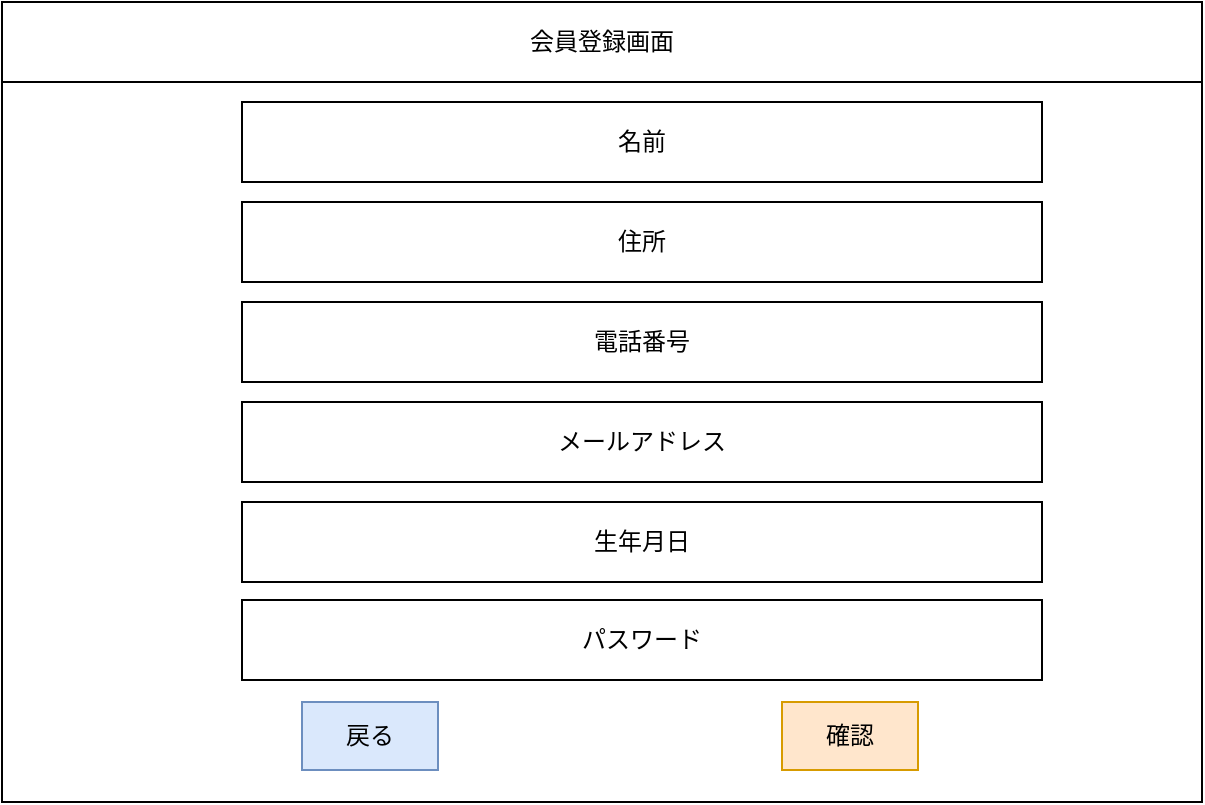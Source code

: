 <mxfile version="18.0.6" type="device"><diagram id="GsiO5cZElpLv36x_d3hL" name="ページ1"><mxGraphModel dx="868" dy="553" grid="1" gridSize="10" guides="1" tooltips="1" connect="1" arrows="1" fold="1" page="1" pageScale="1" pageWidth="827" pageHeight="1169" math="0" shadow="0"><root><mxCell id="0"/><mxCell id="1" parent="0"/><mxCell id="0RvMYeMgaJu8BQnO1arT-1" value="" style="rounded=0;whiteSpace=wrap;html=1;" parent="1" vertex="1"><mxGeometry x="120" y="80" width="600" height="400" as="geometry"/></mxCell><mxCell id="0RvMYeMgaJu8BQnO1arT-2" value="会員登録画面" style="rounded=0;whiteSpace=wrap;html=1;" parent="1" vertex="1"><mxGeometry x="120" y="80" width="600" height="40" as="geometry"/></mxCell><mxCell id="tZwvoFsNuNe0Ge8tZOlM-1" value="名前" style="rounded=0;whiteSpace=wrap;html=1;" parent="1" vertex="1"><mxGeometry x="240" y="130" width="400" height="40" as="geometry"/></mxCell><mxCell id="tZwvoFsNuNe0Ge8tZOlM-2" value="パスワード" style="rounded=0;whiteSpace=wrap;html=1;" parent="1" vertex="1"><mxGeometry x="240" y="379" width="400" height="40" as="geometry"/></mxCell><mxCell id="tZwvoFsNuNe0Ge8tZOlM-3" value="確認" style="rounded=0;whiteSpace=wrap;html=1;fillColor=#ffe6cc;strokeColor=#d79b00;" parent="1" vertex="1"><mxGeometry x="510" y="430" width="68" height="34" as="geometry"/></mxCell><mxCell id="tZwvoFsNuNe0Ge8tZOlM-4" value="戻る" style="rounded=0;whiteSpace=wrap;html=1;fillColor=#dae8fc;strokeColor=#6c8ebf;" parent="1" vertex="1"><mxGeometry x="270" y="430" width="68" height="34" as="geometry"/></mxCell><mxCell id="tZwvoFsNuNe0Ge8tZOlM-6" value="住所&lt;span style=&quot;color: rgba(0 , 0 , 0 , 0) ; font-family: monospace ; font-size: 0px&quot;&gt;%3CmxGraphModel%3E%3Croot%3E%3CmxCell%20id%3D%220%22%2F%3E%3CmxCell%20id%3D%221%22%20parent%3D%220%22%2F%3E%3CmxCell%20id%3D%222%22%20value%3D%22%E5%90%8D%E5%89%8D%22%20style%3D%22rounded%3D0%3BwhiteSpace%3Dwrap%3Bhtml%3D1%3B%22%20vertex%3D%221%22%20parent%3D%221%22%3E%3CmxGeometry%20x%3D%22240%22%20y%3D%22140%22%20width%3D%22400%22%20height%3D%2240%22%20as%3D%22geometry%22%2F%3E%3C%2FmxCell%3E%3C%2Froot%3E%3C%2FmxGraphModel%3E&lt;/span&gt;" style="rounded=0;whiteSpace=wrap;html=1;" parent="1" vertex="1"><mxGeometry x="240" y="180" width="400" height="40" as="geometry"/></mxCell><mxCell id="tZwvoFsNuNe0Ge8tZOlM-7" value="電話番号" style="rounded=0;whiteSpace=wrap;html=1;" parent="1" vertex="1"><mxGeometry x="240" y="230" width="400" height="40" as="geometry"/></mxCell><mxCell id="tZwvoFsNuNe0Ge8tZOlM-8" value="メールアドレス" style="rounded=0;whiteSpace=wrap;html=1;" parent="1" vertex="1"><mxGeometry x="240" y="280" width="400" height="40" as="geometry"/></mxCell><mxCell id="tZwvoFsNuNe0Ge8tZOlM-9" style="edgeStyle=orthogonalEdgeStyle;rounded=0;orthogonalLoop=1;jettySize=auto;html=1;exitX=0.5;exitY=1;exitDx=0;exitDy=0;" parent="1" source="tZwvoFsNuNe0Ge8tZOlM-2" target="tZwvoFsNuNe0Ge8tZOlM-2" edge="1"><mxGeometry relative="1" as="geometry"/></mxCell><mxCell id="tZwvoFsNuNe0Ge8tZOlM-10" value="生年月日" style="rounded=0;whiteSpace=wrap;html=1;" parent="1" vertex="1"><mxGeometry x="240" y="330" width="400" height="40" as="geometry"/></mxCell></root></mxGraphModel></diagram></mxfile>